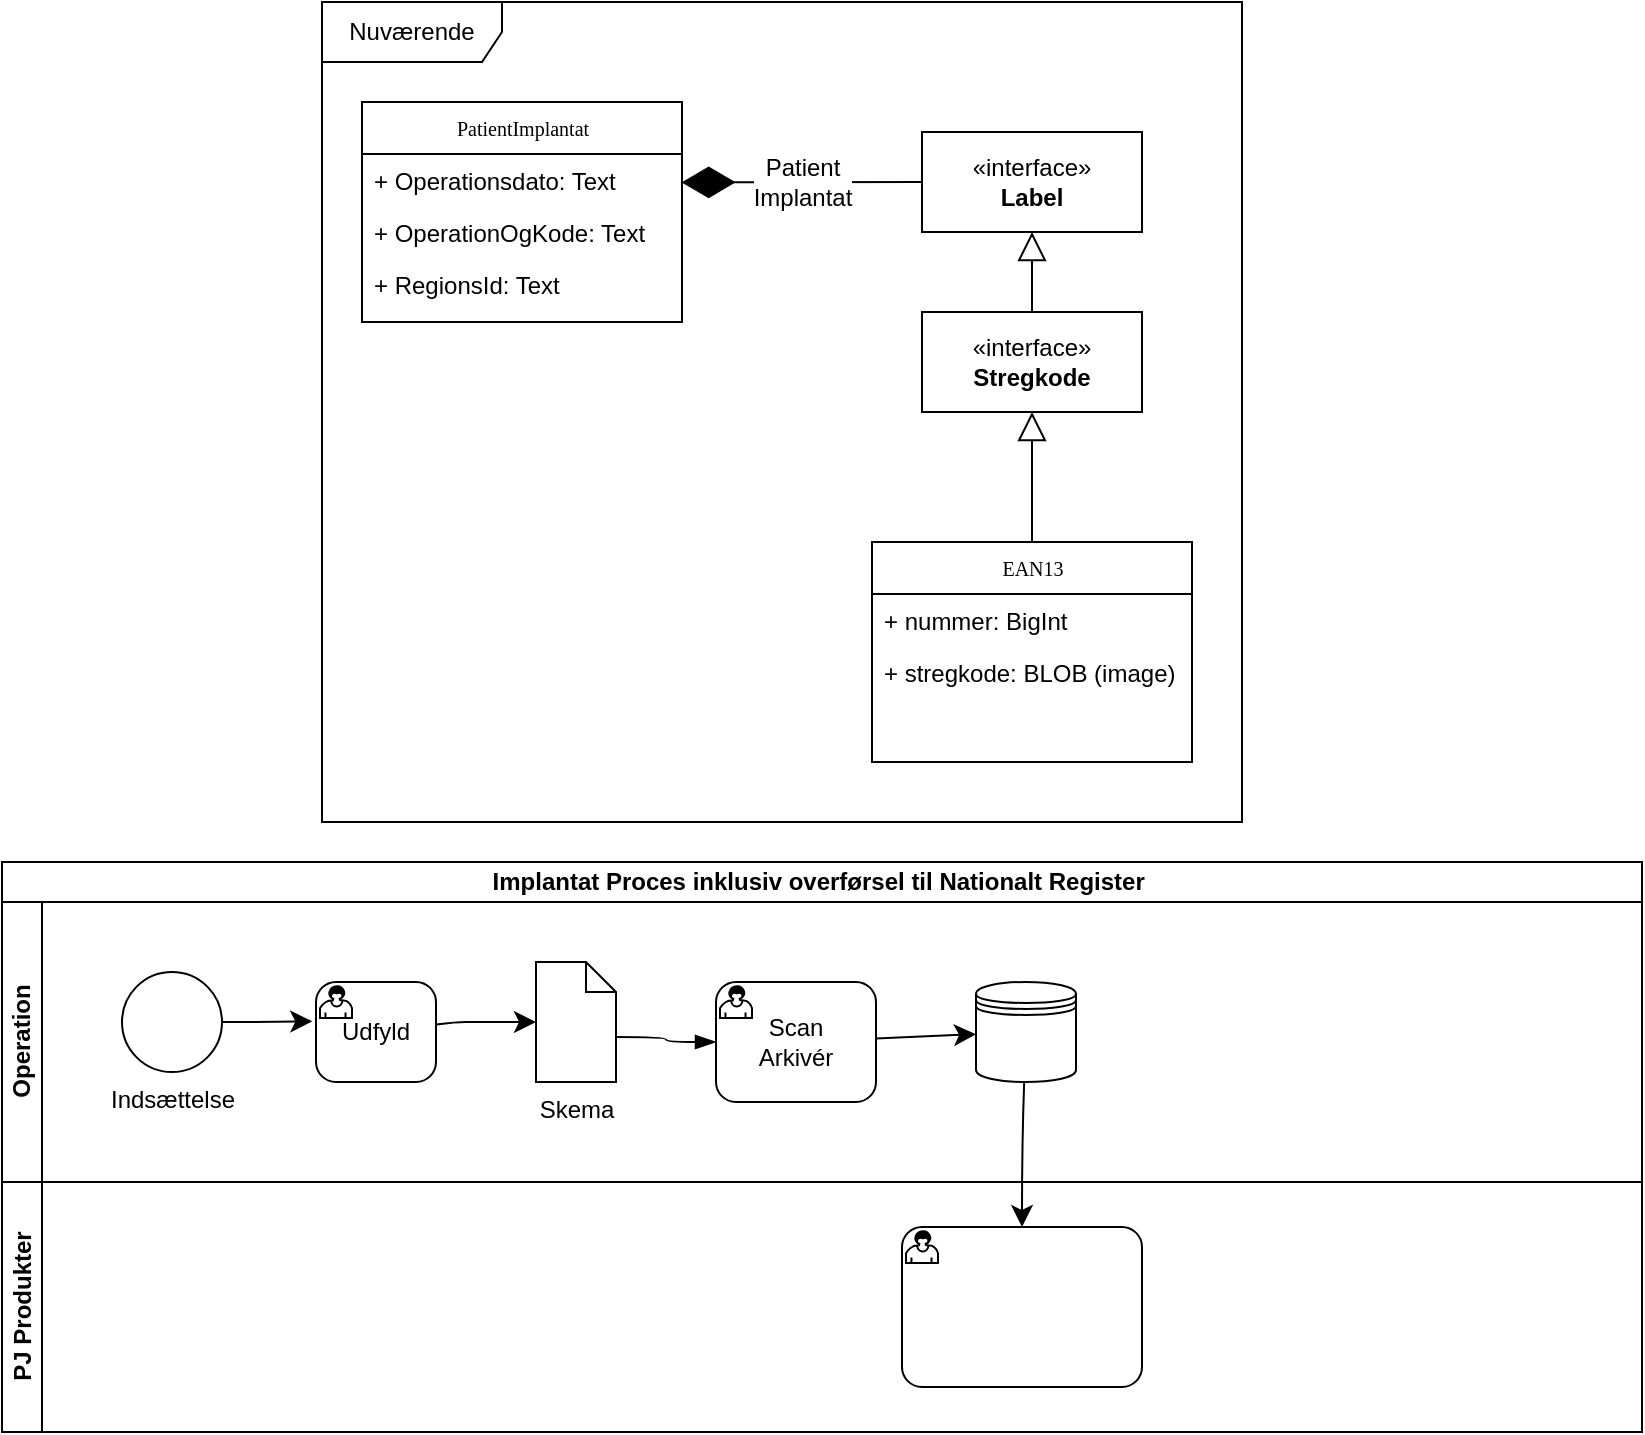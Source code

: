 <mxfile version="24.8.2">
  <diagram name="Page-1" id="c4acf3e9-155e-7222-9cf6-157b1a14988f">
    <mxGraphModel dx="1534" dy="662" grid="1" gridSize="10" guides="1" tooltips="1" connect="1" arrows="1" fold="1" page="1" pageScale="1" pageWidth="850" pageHeight="1100" background="none" math="0" shadow="0">
      <root>
        <mxCell id="0" />
        <mxCell id="1" parent="0" />
        <mxCell id="5d2195bd80daf111-38" style="edgeStyle=orthogonalEdgeStyle;rounded=0;html=1;dashed=1;labelBackgroundColor=none;startFill=0;endArrow=open;endFill=0;endSize=10;fontFamily=Verdana;fontSize=10;" parent="1" source="17acba5748e5396b-2" edge="1">
          <mxGeometry relative="1" as="geometry">
            <Array as="points">
              <mxPoint x="590" y="721" />
            </Array>
            <mxPoint x="590" y="823" as="targetPoint" />
          </mxGeometry>
        </mxCell>
        <mxCell id="5d2195bd80daf111-40" style="edgeStyle=orthogonalEdgeStyle;rounded=0;html=1;dashed=1;labelBackgroundColor=none;startFill=0;endArrow=open;endFill=0;endSize=10;fontFamily=Verdana;fontSize=10;" parent="1" source="17acba5748e5396b-2" edge="1">
          <mxGeometry relative="1" as="geometry">
            <Array as="points" />
            <mxPoint x="730" y="838" as="targetPoint" />
          </mxGeometry>
        </mxCell>
        <mxCell id="17acba5748e5396b-20" value="PatientImplantat" style="swimlane;html=1;fontStyle=0;childLayout=stackLayout;horizontal=1;startSize=26;fillColor=none;horizontalStack=0;resizeParent=1;resizeLast=0;collapsible=1;marginBottom=0;swimlaneFillColor=#ffffff;rounded=0;shadow=0;comic=0;labelBackgroundColor=none;strokeWidth=1;fontFamily=Verdana;fontSize=10;align=center;" parent="1" vertex="1">
          <mxGeometry x="30" y="60" width="160" height="110" as="geometry" />
        </mxCell>
        <mxCell id="17acba5748e5396b-21" value="+ Operationsdato: Text" style="text;html=1;strokeColor=none;fillColor=none;align=left;verticalAlign=top;spacingLeft=4;spacingRight=4;whiteSpace=wrap;overflow=hidden;rotatable=0;points=[[0,0.5],[1,0.5]];portConstraint=eastwest;" parent="17acba5748e5396b-20" vertex="1">
          <mxGeometry y="26" width="160" height="26" as="geometry" />
        </mxCell>
        <mxCell id="17acba5748e5396b-24" value="+ OperationOgKode: Text" style="text;html=1;strokeColor=none;fillColor=none;align=left;verticalAlign=top;spacingLeft=4;spacingRight=4;whiteSpace=wrap;overflow=hidden;rotatable=0;points=[[0,0.5],[1,0.5]];portConstraint=eastwest;" parent="17acba5748e5396b-20" vertex="1">
          <mxGeometry y="52" width="160" height="26" as="geometry" />
        </mxCell>
        <mxCell id="17acba5748e5396b-26" value="+ RegionsId: Text" style="text;html=1;strokeColor=none;fillColor=none;align=left;verticalAlign=top;spacingLeft=4;spacingRight=4;whiteSpace=wrap;overflow=hidden;rotatable=0;points=[[0,0.5],[1,0.5]];portConstraint=eastwest;" parent="17acba5748e5396b-20" vertex="1">
          <mxGeometry y="78" width="160" height="26" as="geometry" />
        </mxCell>
        <mxCell id="5d2195bd80daf111-35" style="edgeStyle=orthogonalEdgeStyle;rounded=0;html=1;dashed=1;labelBackgroundColor=none;startFill=0;endArrow=open;endFill=0;endSize=10;fontFamily=Verdana;fontSize=10;" parent="1" source="5d2195bd80daf111-9" edge="1">
          <mxGeometry relative="1" as="geometry">
            <Array as="points">
              <mxPoint x="545" y="970" />
              <mxPoint x="545" y="970" />
            </Array>
            <mxPoint x="545" y="1004" as="targetPoint" />
          </mxGeometry>
        </mxCell>
        <mxCell id="5d2195bd80daf111-34" style="edgeStyle=orthogonalEdgeStyle;rounded=0;html=1;dashed=1;labelBackgroundColor=none;startFill=0;endArrow=open;endFill=0;endSize=10;fontFamily=Verdana;fontSize=10;" parent="1" source="5d2195bd80daf111-11" edge="1">
          <mxGeometry relative="1" as="geometry">
            <Array as="points">
              <mxPoint x="410" y="1029" />
              <mxPoint x="410" y="1029" />
            </Array>
            <mxPoint x="490" y="1029" as="targetPoint" />
          </mxGeometry>
        </mxCell>
        <mxCell id="5d2195bd80daf111-26" style="edgeStyle=orthogonalEdgeStyle;rounded=0;html=1;dashed=1;labelBackgroundColor=none;startFill=0;endArrow=open;endFill=0;endSize=10;fontFamily=Verdana;fontSize=10;" parent="1" source="5d2195bd80daf111-15" edge="1">
          <mxGeometry relative="1" as="geometry">
            <Array as="points" />
            <mxPoint x="685" y="300" as="targetPoint" />
          </mxGeometry>
        </mxCell>
        <mxCell id="tlZxDuWyrntbOSsby_MM-2" value="EAN13" style="swimlane;html=1;fontStyle=0;childLayout=stackLayout;horizontal=1;startSize=26;fillColor=none;horizontalStack=0;resizeParent=1;resizeLast=0;collapsible=1;marginBottom=0;swimlaneFillColor=#ffffff;rounded=0;shadow=0;comic=0;labelBackgroundColor=none;strokeWidth=1;fontFamily=Verdana;fontSize=10;align=center;" vertex="1" parent="1">
          <mxGeometry x="285" y="280" width="160" height="110" as="geometry" />
        </mxCell>
        <mxCell id="tlZxDuWyrntbOSsby_MM-3" value="+ nummer: BigInt" style="text;html=1;strokeColor=none;fillColor=none;align=left;verticalAlign=top;spacingLeft=4;spacingRight=4;whiteSpace=wrap;overflow=hidden;rotatable=0;points=[[0,0.5],[1,0.5]];portConstraint=eastwest;" vertex="1" parent="tlZxDuWyrntbOSsby_MM-2">
          <mxGeometry y="26" width="160" height="26" as="geometry" />
        </mxCell>
        <mxCell id="tlZxDuWyrntbOSsby_MM-4" value="+ stregkode: BLOB (image)" style="text;html=1;strokeColor=none;fillColor=none;align=left;verticalAlign=top;spacingLeft=4;spacingRight=4;whiteSpace=wrap;overflow=hidden;rotatable=0;points=[[0,0.5],[1,0.5]];portConstraint=eastwest;" vertex="1" parent="tlZxDuWyrntbOSsby_MM-2">
          <mxGeometry y="52" width="160" height="26" as="geometry" />
        </mxCell>
        <mxCell id="tlZxDuWyrntbOSsby_MM-6" value="«interface»&lt;br&gt;&lt;b&gt;Stregkode&lt;/b&gt;" style="html=1;whiteSpace=wrap;" vertex="1" parent="1">
          <mxGeometry x="310" y="165" width="110" height="50" as="geometry" />
        </mxCell>
        <mxCell id="tlZxDuWyrntbOSsby_MM-7" value="«interface»&lt;br&gt;&lt;b&gt;Label&lt;/b&gt;" style="html=1;whiteSpace=wrap;" vertex="1" parent="1">
          <mxGeometry x="310" y="75" width="110" height="50" as="geometry" />
        </mxCell>
        <mxCell id="tlZxDuWyrntbOSsby_MM-9" value="Patient&lt;div&gt;Implantat&lt;/div&gt;" style="endArrow=diamondThin;endFill=1;endSize=24;html=1;rounded=0;fontSize=12;curved=1;exitX=0;exitY=0.5;exitDx=0;exitDy=0;entryX=0.391;entryY=0.22;entryDx=0;entryDy=0;entryPerimeter=0;" edge="1" parent="1" source="tlZxDuWyrntbOSsby_MM-7" target="tlZxDuWyrntbOSsby_MM-1">
          <mxGeometry width="160" relative="1" as="geometry">
            <mxPoint x="310" y="110" as="sourcePoint" />
            <mxPoint x="320" y="20" as="targetPoint" />
            <Array as="points">
              <mxPoint x="250" y="100" />
            </Array>
          </mxGeometry>
        </mxCell>
        <mxCell id="tlZxDuWyrntbOSsby_MM-10" value="" style="endArrow=block;endFill=0;endSize=12;html=1;rounded=0;fontSize=12;curved=1;entryX=0.5;entryY=1;entryDx=0;entryDy=0;exitX=0.5;exitY=0;exitDx=0;exitDy=0;" edge="1" parent="1" source="tlZxDuWyrntbOSsby_MM-6" target="tlZxDuWyrntbOSsby_MM-7">
          <mxGeometry width="160" relative="1" as="geometry">
            <mxPoint x="338.57" y="165" as="sourcePoint" />
            <mxPoint x="391" y="265" as="targetPoint" />
            <Array as="points" />
          </mxGeometry>
        </mxCell>
        <mxCell id="tlZxDuWyrntbOSsby_MM-13" value="" style="endArrow=block;endFill=0;endSize=12;html=1;rounded=0;fontSize=12;curved=1;entryX=0.5;entryY=1;entryDx=0;entryDy=0;" edge="1" parent="1" source="tlZxDuWyrntbOSsby_MM-2" target="tlZxDuWyrntbOSsby_MM-6">
          <mxGeometry width="160" relative="1" as="geometry">
            <mxPoint x="375" y="175" as="sourcePoint" />
            <mxPoint x="375" y="135" as="targetPoint" />
            <Array as="points" />
          </mxGeometry>
        </mxCell>
        <mxCell id="tlZxDuWyrntbOSsby_MM-1" value="Nuværende" style="shape=umlFrame;whiteSpace=wrap;html=1;pointerEvents=0;width=90;height=30;" vertex="1" parent="1">
          <mxGeometry x="10" y="10" width="460" height="410" as="geometry" />
        </mxCell>
        <mxCell id="tlZxDuWyrntbOSsby_MM-15" value="Implantat Proces inklusiv overførsel til Nationalt Register&amp;nbsp;" style="swimlane;html=1;childLayout=stackLayout;resizeParent=1;resizeParentMax=0;horizontal=1;startSize=20;horizontalStack=0;whiteSpace=wrap;" vertex="1" parent="1">
          <mxGeometry x="-150" y="440" width="820" height="285" as="geometry" />
        </mxCell>
        <mxCell id="tlZxDuWyrntbOSsby_MM-16" value="Operation" style="swimlane;html=1;startSize=20;horizontal=0;" vertex="1" parent="tlZxDuWyrntbOSsby_MM-15">
          <mxGeometry y="20" width="820" height="140" as="geometry" />
        </mxCell>
        <mxCell id="tlZxDuWyrntbOSsby_MM-20" value="" style="shape=datastore;html=1;labelPosition=center;verticalLabelPosition=bottom;align=center;verticalAlign=top;" vertex="1" parent="tlZxDuWyrntbOSsby_MM-16">
          <mxGeometry x="487" y="40" width="50" height="50" as="geometry" />
        </mxCell>
        <mxCell id="tlZxDuWyrntbOSsby_MM-37" value="Udfyld" style="points=[[0.25,0,0],[0.5,0,0],[0.75,0,0],[1,0.25,0],[1,0.5,0],[1,0.75,0],[0.75,1,0],[0.5,1,0],[0.25,1,0],[0,0.75,0],[0,0.5,0],[0,0.25,0]];shape=mxgraph.bpmn.task;whiteSpace=wrap;rectStyle=rounded;size=10;html=1;container=1;expand=0;collapsible=0;taskMarker=user;" vertex="1" parent="tlZxDuWyrntbOSsby_MM-16">
          <mxGeometry x="157" y="40" width="60" height="50" as="geometry" />
        </mxCell>
        <mxCell id="tlZxDuWyrntbOSsby_MM-47" value="" style="edgeStyle=none;curved=1;rounded=0;orthogonalLoop=1;jettySize=auto;html=1;fontSize=12;startSize=8;endSize=8;" edge="1" parent="tlZxDuWyrntbOSsby_MM-16" source="tlZxDuWyrntbOSsby_MM-39" target="tlZxDuWyrntbOSsby_MM-20">
          <mxGeometry relative="1" as="geometry" />
        </mxCell>
        <mxCell id="tlZxDuWyrntbOSsby_MM-39" value="Scan&lt;div&gt;Arkivér&lt;/div&gt;" style="points=[[0.25,0,0],[0.5,0,0],[0.75,0,0],[1,0.25,0],[1,0.5,0],[1,0.75,0],[0.75,1,0],[0.5,1,0],[0.25,1,0],[0,0.75,0],[0,0.5,0],[0,0.25,0]];shape=mxgraph.bpmn.task;whiteSpace=wrap;rectStyle=rounded;size=10;html=1;container=1;expand=0;collapsible=0;taskMarker=user;" vertex="1" parent="tlZxDuWyrntbOSsby_MM-16">
          <mxGeometry x="357" y="40" width="80" height="60" as="geometry" />
        </mxCell>
        <mxCell id="tlZxDuWyrntbOSsby_MM-19" value="Skema" style="shape=mxgraph.bpmn.data;labelPosition=center;verticalLabelPosition=bottom;align=center;verticalAlign=top;size=15;html=1;" vertex="1" parent="tlZxDuWyrntbOSsby_MM-16">
          <mxGeometry x="267" y="30" width="40" height="60" as="geometry" />
        </mxCell>
        <mxCell id="tlZxDuWyrntbOSsby_MM-38" value="" style="edgeStyle=none;curved=1;rounded=0;orthogonalLoop=1;jettySize=auto;html=1;fontSize=12;startSize=8;endSize=8;" edge="1" parent="tlZxDuWyrntbOSsby_MM-16" source="tlZxDuWyrntbOSsby_MM-37" target="tlZxDuWyrntbOSsby_MM-19">
          <mxGeometry relative="1" as="geometry">
            <Array as="points">
              <mxPoint x="227" y="60" />
              <mxPoint x="237" y="60" />
            </Array>
          </mxGeometry>
        </mxCell>
        <mxCell id="tlZxDuWyrntbOSsby_MM-45" value="" style="edgeStyle=elbowEdgeStyle;fontSize=12;html=1;endArrow=blockThin;endFill=1;rounded=0;startSize=8;endSize=8;curved=1;exitX=0;exitY=0;exitDx=40;exitDy=37.5;exitPerimeter=0;entryX=0;entryY=0.5;entryDx=0;entryDy=0;entryPerimeter=0;" edge="1" parent="tlZxDuWyrntbOSsby_MM-16" source="tlZxDuWyrntbOSsby_MM-19" target="tlZxDuWyrntbOSsby_MM-39">
          <mxGeometry width="160" relative="1" as="geometry">
            <mxPoint x="367" y="300" as="sourcePoint" />
            <mxPoint x="517" y="300" as="targetPoint" />
          </mxGeometry>
        </mxCell>
        <mxCell id="tlZxDuWyrntbOSsby_MM-49" value="" style="edgeStyle=none;curved=1;rounded=0;orthogonalLoop=1;jettySize=auto;html=1;fontSize=12;startSize=8;endSize=8;entryX=-0.031;entryY=0.393;entryDx=0;entryDy=0;entryPerimeter=0;" edge="1" parent="tlZxDuWyrntbOSsby_MM-16" source="tlZxDuWyrntbOSsby_MM-48" target="tlZxDuWyrntbOSsby_MM-37">
          <mxGeometry relative="1" as="geometry">
            <mxPoint x="150" y="60" as="targetPoint" />
            <Array as="points">
              <mxPoint x="130" y="60" />
            </Array>
          </mxGeometry>
        </mxCell>
        <mxCell id="tlZxDuWyrntbOSsby_MM-48" value="Indsættelse" style="points=[[0.145,0.145,0],[0.5,0,0],[0.855,0.145,0],[1,0.5,0],[0.855,0.855,0],[0.5,1,0],[0.145,0.855,0],[0,0.5,0]];shape=mxgraph.bpmn.event;html=1;verticalLabelPosition=bottom;labelBackgroundColor=#ffffff;verticalAlign=top;align=center;perimeter=ellipsePerimeter;outlineConnect=0;aspect=fixed;outline=standard;symbol=general;" vertex="1" parent="tlZxDuWyrntbOSsby_MM-16">
          <mxGeometry x="60" y="35" width="50" height="50" as="geometry" />
        </mxCell>
        <mxCell id="tlZxDuWyrntbOSsby_MM-17" value="PJ Produkter" style="swimlane;html=1;startSize=20;horizontal=0;" vertex="1" parent="tlZxDuWyrntbOSsby_MM-15">
          <mxGeometry y="160" width="820" height="125" as="geometry" />
        </mxCell>
        <mxCell id="tlZxDuWyrntbOSsby_MM-53" value="" style="points=[[0.25,0,0],[0.5,0,0],[0.75,0,0],[1,0.25,0],[1,0.5,0],[1,0.75,0],[0.75,1,0],[0.5,1,0],[0.25,1,0],[0,0.75,0],[0,0.5,0],[0,0.25,0]];shape=mxgraph.bpmn.task;whiteSpace=wrap;rectStyle=rounded;size=10;html=1;container=1;expand=0;collapsible=0;taskMarker=user;" vertex="1" parent="tlZxDuWyrntbOSsby_MM-17">
          <mxGeometry x="450" y="22.5" width="120" height="80" as="geometry" />
        </mxCell>
        <mxCell id="tlZxDuWyrntbOSsby_MM-51" value="" style="edgeStyle=none;curved=1;rounded=0;orthogonalLoop=1;jettySize=auto;html=1;fontSize=12;startSize=8;endSize=8;entryX=0.5;entryY=0;entryDx=0;entryDy=0;entryPerimeter=0;" edge="1" parent="tlZxDuWyrntbOSsby_MM-15" source="tlZxDuWyrntbOSsby_MM-20" target="tlZxDuWyrntbOSsby_MM-53">
          <mxGeometry relative="1" as="geometry">
            <mxPoint x="512" y="170" as="targetPoint" />
            <Array as="points">
              <mxPoint x="510" y="140" />
            </Array>
          </mxGeometry>
        </mxCell>
      </root>
    </mxGraphModel>
  </diagram>
</mxfile>
